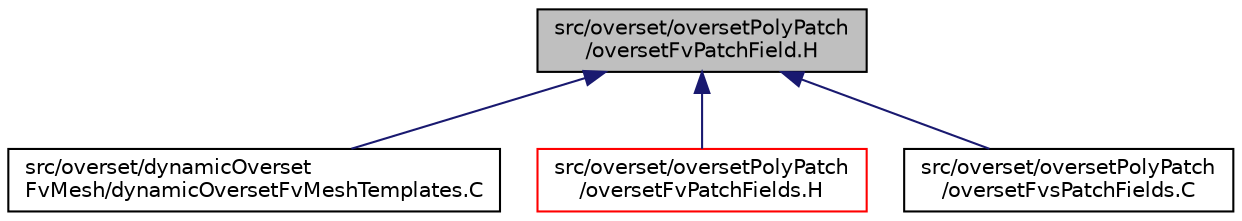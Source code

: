 digraph "src/overset/oversetPolyPatch/oversetFvPatchField.H"
{
  bgcolor="transparent";
  edge [fontname="Helvetica",fontsize="10",labelfontname="Helvetica",labelfontsize="10"];
  node [fontname="Helvetica",fontsize="10",shape=record];
  Node1 [label="src/overset/oversetPolyPatch\l/oversetFvPatchField.H",height=0.2,width=0.4,color="black", fillcolor="grey75", style="filled" fontcolor="black"];
  Node1 -> Node2 [dir="back",color="midnightblue",fontsize="10",style="solid",fontname="Helvetica"];
  Node2 [label="src/overset/dynamicOverset\lFvMesh/dynamicOversetFvMeshTemplates.C",height=0.2,width=0.4,color="black",URL="$dynamicOversetFvMeshTemplates_8C.html"];
  Node1 -> Node3 [dir="back",color="midnightblue",fontsize="10",style="solid",fontname="Helvetica"];
  Node3 [label="src/overset/oversetPolyPatch\l/oversetFvPatchFields.H",height=0.2,width=0.4,color="red",URL="$oversetFvPatchFields_8H.html"];
  Node1 -> Node4 [dir="back",color="midnightblue",fontsize="10",style="solid",fontname="Helvetica"];
  Node4 [label="src/overset/oversetPolyPatch\l/oversetFvsPatchFields.C",height=0.2,width=0.4,color="black",URL="$oversetFvsPatchFields_8C.html"];
}
